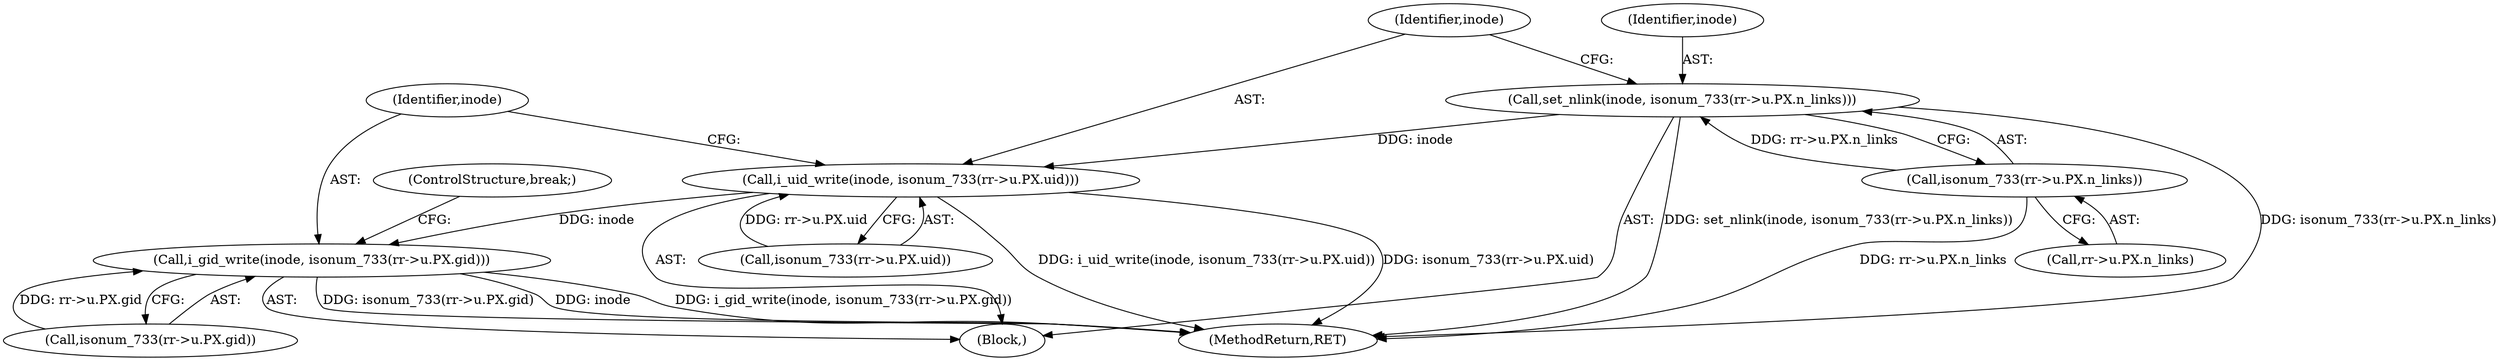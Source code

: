 digraph "0_linux_410dd3cf4c9b36f27ed4542ee18b1af5e68645a4_2@pointer" {
"1000347" [label="(Call,set_nlink(inode, isonum_733(rr->u.PX.n_links)))"];
"1000349" [label="(Call,isonum_733(rr->u.PX.n_links))"];
"1000357" [label="(Call,i_uid_write(inode, isonum_733(rr->u.PX.uid)))"];
"1000367" [label="(Call,i_gid_write(inode, isonum_733(rr->u.PX.gid)))"];
"1000230" [label="(Block,)"];
"1000349" [label="(Call,isonum_733(rr->u.PX.n_links))"];
"1000368" [label="(Identifier,inode)"];
"1000358" [label="(Identifier,inode)"];
"1000359" [label="(Call,isonum_733(rr->u.PX.uid))"];
"1000367" [label="(Call,i_gid_write(inode, isonum_733(rr->u.PX.gid)))"];
"1000347" [label="(Call,set_nlink(inode, isonum_733(rr->u.PX.n_links)))"];
"1000350" [label="(Call,rr->u.PX.n_links)"];
"1000982" [label="(MethodReturn,RET)"];
"1000357" [label="(Call,i_uid_write(inode, isonum_733(rr->u.PX.uid)))"];
"1000369" [label="(Call,isonum_733(rr->u.PX.gid))"];
"1000377" [label="(ControlStructure,break;)"];
"1000348" [label="(Identifier,inode)"];
"1000347" -> "1000230"  [label="AST: "];
"1000347" -> "1000349"  [label="CFG: "];
"1000348" -> "1000347"  [label="AST: "];
"1000349" -> "1000347"  [label="AST: "];
"1000358" -> "1000347"  [label="CFG: "];
"1000347" -> "1000982"  [label="DDG: isonum_733(rr->u.PX.n_links)"];
"1000347" -> "1000982"  [label="DDG: set_nlink(inode, isonum_733(rr->u.PX.n_links))"];
"1000349" -> "1000347"  [label="DDG: rr->u.PX.n_links"];
"1000347" -> "1000357"  [label="DDG: inode"];
"1000349" -> "1000350"  [label="CFG: "];
"1000350" -> "1000349"  [label="AST: "];
"1000349" -> "1000982"  [label="DDG: rr->u.PX.n_links"];
"1000357" -> "1000230"  [label="AST: "];
"1000357" -> "1000359"  [label="CFG: "];
"1000358" -> "1000357"  [label="AST: "];
"1000359" -> "1000357"  [label="AST: "];
"1000368" -> "1000357"  [label="CFG: "];
"1000357" -> "1000982"  [label="DDG: i_uid_write(inode, isonum_733(rr->u.PX.uid))"];
"1000357" -> "1000982"  [label="DDG: isonum_733(rr->u.PX.uid)"];
"1000359" -> "1000357"  [label="DDG: rr->u.PX.uid"];
"1000357" -> "1000367"  [label="DDG: inode"];
"1000367" -> "1000230"  [label="AST: "];
"1000367" -> "1000369"  [label="CFG: "];
"1000368" -> "1000367"  [label="AST: "];
"1000369" -> "1000367"  [label="AST: "];
"1000377" -> "1000367"  [label="CFG: "];
"1000367" -> "1000982"  [label="DDG: isonum_733(rr->u.PX.gid)"];
"1000367" -> "1000982"  [label="DDG: inode"];
"1000367" -> "1000982"  [label="DDG: i_gid_write(inode, isonum_733(rr->u.PX.gid))"];
"1000369" -> "1000367"  [label="DDG: rr->u.PX.gid"];
}
